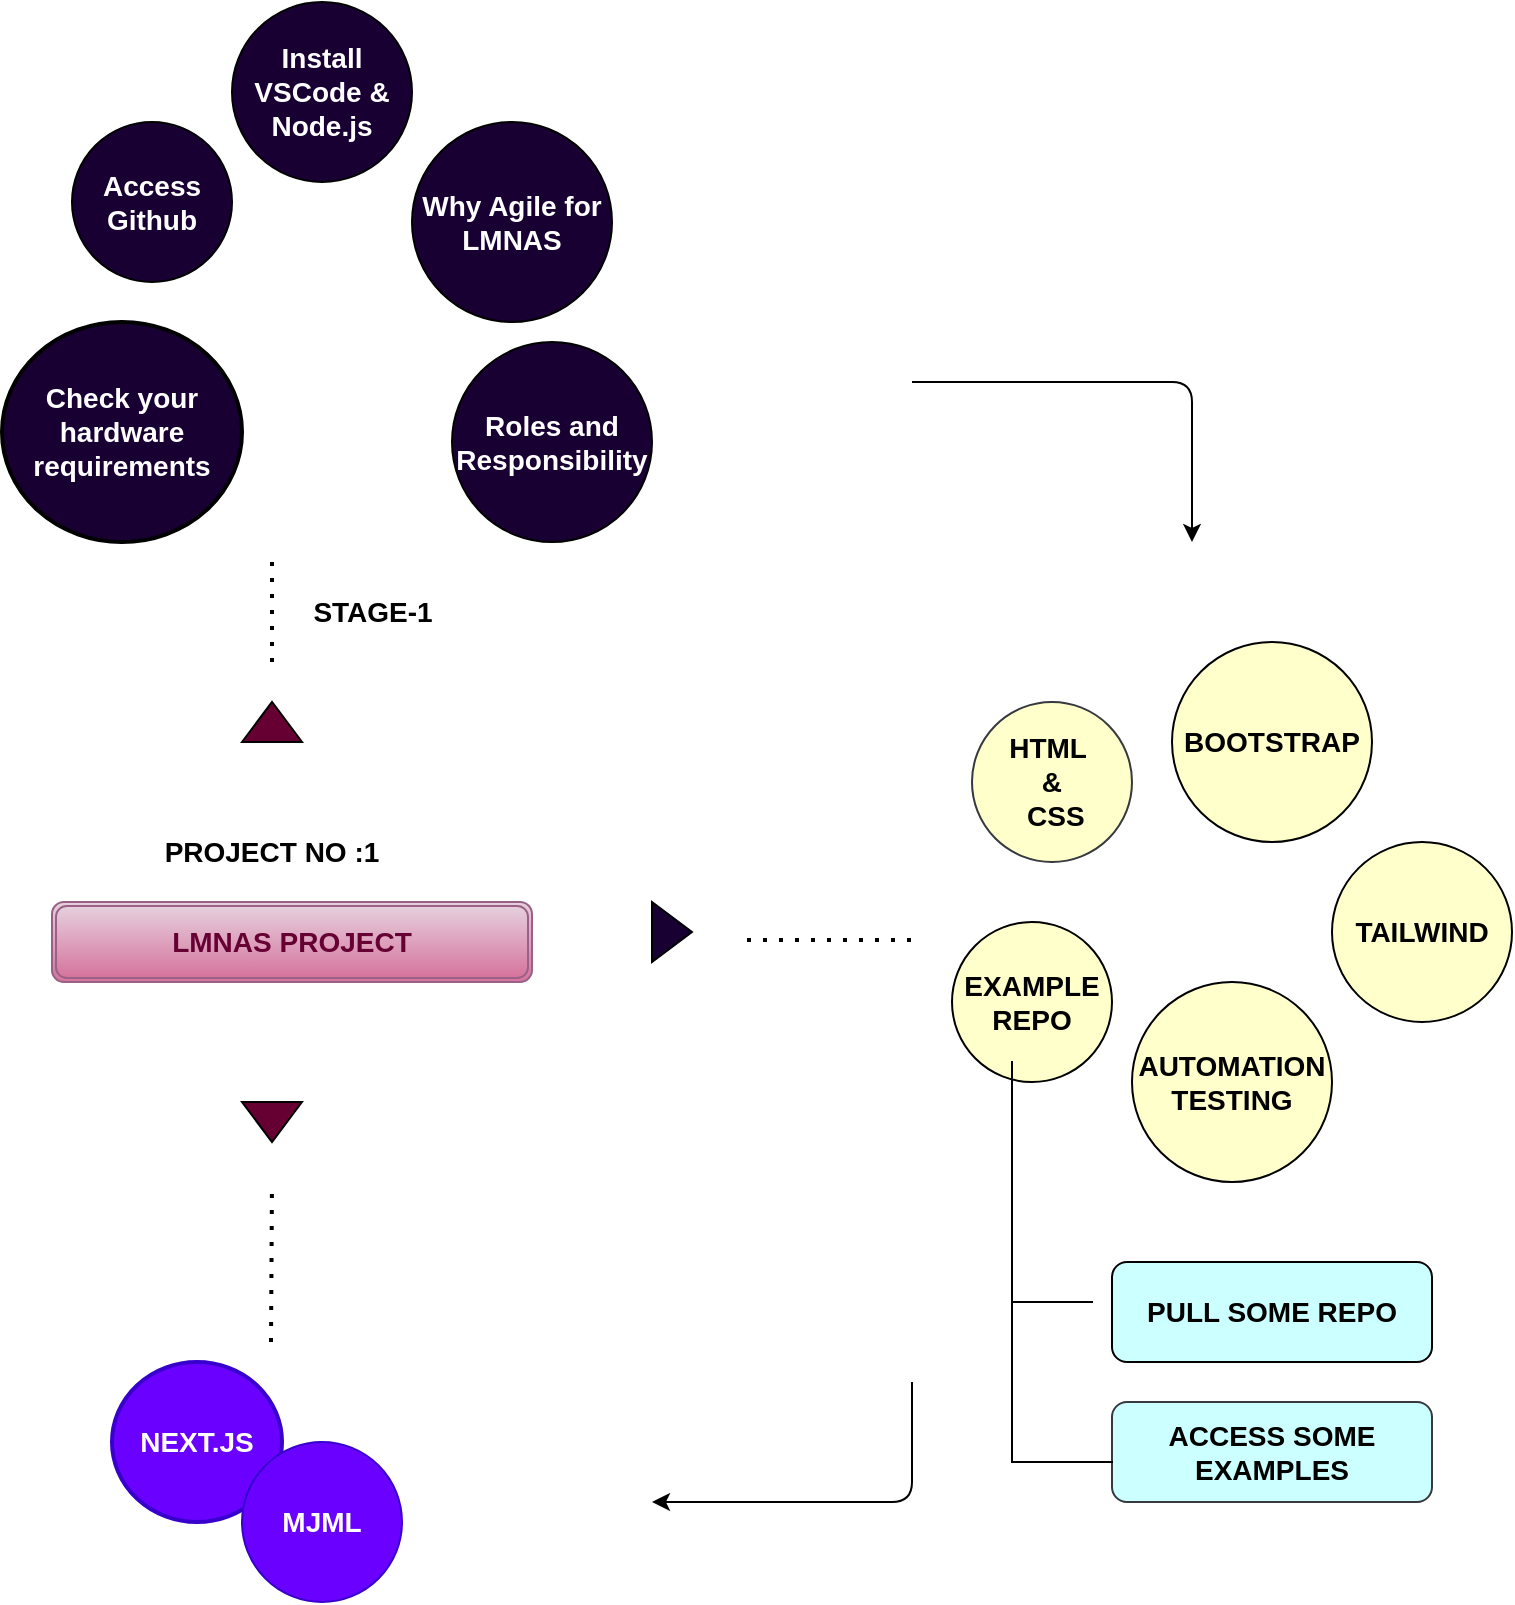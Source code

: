 <mxfile version="16.6.4" type="github">
  <diagram id="xFKOtUgsO_bLLsWR5soC" name="Page-1">
    <mxGraphModel dx="868" dy="1582" grid="1" gridSize="10" guides="1" tooltips="1" connect="1" arrows="1" fold="1" page="1" pageScale="1" pageWidth="850" pageHeight="1100" math="0" shadow="0">
      <root>
        <mxCell id="0" />
        <mxCell id="1" parent="0" />
        <mxCell id="HYaKQt4EPXtxQXX0Oi7M-1" value="&lt;font style=&quot;font-size: 14px;&quot; color=&quot;#660033&quot;&gt;&lt;b style=&quot;font-size: 14px;&quot;&gt;LMNAS PROJECT&lt;/b&gt;&lt;/font&gt;" style="shape=ext;double=1;rounded=1;whiteSpace=wrap;html=1;fillColor=#e6d0de;strokeColor=#996185;gradientColor=#d5739d;fontFamily=Helvetica;fontSize=14;align=center;" vertex="1" parent="1">
          <mxGeometry x="50" y="280" width="240" height="40" as="geometry" />
        </mxCell>
        <mxCell id="HYaKQt4EPXtxQXX0Oi7M-2" value="&lt;b style=&quot;font-size: 14px;&quot;&gt;PROJECT NO :1&lt;/b&gt;" style="text;html=1;strokeColor=none;fillColor=none;align=center;verticalAlign=middle;whiteSpace=wrap;rounded=0;fontFamily=Helvetica;fontSize=14;" vertex="1" parent="1">
          <mxGeometry x="65" y="220" width="190" height="70" as="geometry" />
        </mxCell>
        <mxCell id="HYaKQt4EPXtxQXX0Oi7M-3" value="" style="triangle;whiteSpace=wrap;html=1;fontFamily=Helvetica;fontSize=14;fillColor=#660033;direction=south;align=center;" vertex="1" parent="1">
          <mxGeometry x="145" y="380" width="30" height="20" as="geometry" />
        </mxCell>
        <mxCell id="HYaKQt4EPXtxQXX0Oi7M-4" value="" style="triangle;whiteSpace=wrap;html=1;fontFamily=Helvetica;fontSize=14;fillColor=#190033;align=center;" vertex="1" parent="1">
          <mxGeometry x="350" y="280" width="20" height="30" as="geometry" />
        </mxCell>
        <mxCell id="HYaKQt4EPXtxQXX0Oi7M-5" value="" style="triangle;whiteSpace=wrap;html=1;fontFamily=Helvetica;fontSize=14;fillColor=#660033;direction=north;align=center;" vertex="1" parent="1">
          <mxGeometry x="145" y="180" width="30" height="20" as="geometry" />
        </mxCell>
        <mxCell id="HYaKQt4EPXtxQXX0Oi7M-6" value="" style="endArrow=none;dashed=1;html=1;dashPattern=1 3;strokeWidth=2;fontFamily=Helvetica;fontSize=14;jumpSize=8;align=center;" edge="1" parent="1">
          <mxGeometry width="50" height="50" relative="1" as="geometry">
            <mxPoint x="160" y="160" as="sourcePoint" />
            <mxPoint x="160" y="110" as="targetPoint" />
          </mxGeometry>
        </mxCell>
        <mxCell id="HYaKQt4EPXtxQXX0Oi7M-7" value="&lt;font style=&quot;font-size: 14px;&quot;&gt;&lt;b style=&quot;font-size: 14px;&quot;&gt;STAGE-1&lt;/b&gt;&lt;/font&gt;" style="text;html=1;align=center;verticalAlign=middle;resizable=0;points=[];autosize=1;strokeColor=none;fillColor=none;fontSize=14;fontFamily=Helvetica;" vertex="1" parent="1">
          <mxGeometry x="170" y="125" width="80" height="20" as="geometry" />
        </mxCell>
        <mxCell id="HYaKQt4EPXtxQXX0Oi7M-8" value="&lt;b style=&quot;font-size: 14px&quot;&gt;&lt;font style=&quot;font-size: 14px&quot; color=&quot;#ffffff&quot;&gt;Check your hardware requirements&lt;/font&gt;&lt;/b&gt;" style="strokeWidth=2;html=1;shape=mxgraph.flowchart.start_2;whiteSpace=wrap;fontFamily=Helvetica;fontSize=14;fillColor=#190033;align=center;" vertex="1" parent="1">
          <mxGeometry x="25" y="-10" width="120" height="110" as="geometry" />
        </mxCell>
        <mxCell id="HYaKQt4EPXtxQXX0Oi7M-9" value="&lt;b style=&quot;font-size: 14px&quot;&gt;&lt;font style=&quot;font-size: 14px&quot; color=&quot;#ffffff&quot;&gt;Access Github&lt;/font&gt;&lt;/b&gt;" style="ellipse;whiteSpace=wrap;html=1;aspect=fixed;fontFamily=Helvetica;fontSize=14;fillColor=#190033;align=center;" vertex="1" parent="1">
          <mxGeometry x="60" y="-110" width="80" height="80" as="geometry" />
        </mxCell>
        <mxCell id="HYaKQt4EPXtxQXX0Oi7M-10" value="&lt;b style=&quot;font-size: 14px&quot;&gt;&lt;font style=&quot;font-size: 14px&quot; color=&quot;#ffffff&quot;&gt;Install VSCode &amp;amp; Node.js&lt;/font&gt;&lt;/b&gt;" style="ellipse;whiteSpace=wrap;html=1;aspect=fixed;fontFamily=Helvetica;fontSize=14;fillColor=#190033;align=center;" vertex="1" parent="1">
          <mxGeometry x="140" y="-170" width="90" height="90" as="geometry" />
        </mxCell>
        <mxCell id="HYaKQt4EPXtxQXX0Oi7M-11" value="&lt;b style=&quot;font-size: 14px&quot;&gt;&lt;font style=&quot;font-size: 14px&quot; color=&quot;#ffffff&quot;&gt;Why Agile for LMNAS&lt;/font&gt;&lt;/b&gt;" style="ellipse;whiteSpace=wrap;html=1;aspect=fixed;fontFamily=Helvetica;fontSize=14;fillColor=#190033;align=center;" vertex="1" parent="1">
          <mxGeometry x="230" y="-110" width="100" height="100" as="geometry" />
        </mxCell>
        <mxCell id="HYaKQt4EPXtxQXX0Oi7M-12" value="&lt;b style=&quot;font-size: 14px&quot;&gt;&lt;font style=&quot;font-size: 14px&quot; color=&quot;#ffffff&quot;&gt;Roles and Responsibility&lt;/font&gt;&lt;/b&gt;" style="ellipse;whiteSpace=wrap;html=1;aspect=fixed;fontFamily=Helvetica;fontSize=14;fillColor=#190033;align=center;" vertex="1" parent="1">
          <mxGeometry x="250" width="100" height="100" as="geometry" />
        </mxCell>
        <mxCell id="HYaKQt4EPXtxQXX0Oi7M-13" value="&lt;b style=&quot;font-size: 14px;&quot;&gt;&lt;font color=&quot;#000000&quot; style=&quot;font-size: 14px;&quot;&gt;HTML&amp;nbsp; &lt;br style=&quot;font-size: 14px;&quot;&gt;&amp;amp;&lt;br style=&quot;font-size: 14px;&quot;&gt;&amp;nbsp;CSS&lt;/font&gt;&lt;/b&gt;" style="ellipse;whiteSpace=wrap;html=1;aspect=fixed;fontFamily=Helvetica;fontSize=14;fillColor=#FFFFCC;strokeColor=#36393d;align=center;" vertex="1" parent="1">
          <mxGeometry x="510" y="180" width="80" height="80" as="geometry" />
        </mxCell>
        <mxCell id="HYaKQt4EPXtxQXX0Oi7M-14" value="&lt;b style=&quot;font-size: 14px;&quot;&gt;&lt;font style=&quot;font-size: 14px;&quot;&gt;BOOTSTRAP&lt;/font&gt;&lt;/b&gt;" style="ellipse;whiteSpace=wrap;html=1;aspect=fixed;fontFamily=Helvetica;fontSize=14;fontColor=#000000;fillColor=#FFFFCC;align=center;" vertex="1" parent="1">
          <mxGeometry x="610" y="150" width="100" height="100" as="geometry" />
        </mxCell>
        <mxCell id="HYaKQt4EPXtxQXX0Oi7M-15" value="&lt;b style=&quot;font-size: 14px;&quot;&gt;&lt;font style=&quot;font-size: 14px;&quot;&gt;TAILWIND&lt;/font&gt;&lt;/b&gt;" style="ellipse;whiteSpace=wrap;html=1;aspect=fixed;fontFamily=Helvetica;fontSize=14;fontColor=#000000;fillColor=#FFFFCC;align=center;" vertex="1" parent="1">
          <mxGeometry x="690" y="250" width="90" height="90" as="geometry" />
        </mxCell>
        <mxCell id="HYaKQt4EPXtxQXX0Oi7M-16" value="&lt;font style=&quot;font-size: 14px;&quot;&gt;&lt;b style=&quot;font-size: 14px;&quot;&gt;AUTOMATION&lt;br style=&quot;font-size: 14px;&quot;&gt;TESTING&lt;/b&gt;&lt;/font&gt;" style="ellipse;whiteSpace=wrap;html=1;aspect=fixed;fontFamily=Helvetica;fontSize=14;fontColor=#000000;fillColor=#FFFFCC;align=center;" vertex="1" parent="1">
          <mxGeometry x="590" y="320" width="100" height="100" as="geometry" />
        </mxCell>
        <mxCell id="HYaKQt4EPXtxQXX0Oi7M-17" value="&lt;b style=&quot;font-size: 14px;&quot;&gt;EXAMPLE &lt;br style=&quot;font-size: 14px;&quot;&gt;REPO&lt;/b&gt;" style="ellipse;whiteSpace=wrap;html=1;aspect=fixed;fontFamily=Helvetica;fontSize=14;fontColor=#000000;fillColor=#FFFFCC;align=center;" vertex="1" parent="1">
          <mxGeometry x="500" y="290" width="80" height="80" as="geometry" />
        </mxCell>
        <mxCell id="HYaKQt4EPXtxQXX0Oi7M-18" value="&lt;font style=&quot;font-size: 14px;&quot;&gt;&lt;b style=&quot;font-size: 14px;&quot;&gt;PULL SOME REPO&lt;/b&gt;&lt;/font&gt;" style="rounded=1;whiteSpace=wrap;html=1;fontFamily=Helvetica;fontSize=14;fontColor=#000000;fillColor=#CCFFFF;align=center;" vertex="1" parent="1">
          <mxGeometry x="580" y="460" width="160" height="50" as="geometry" />
        </mxCell>
        <mxCell id="HYaKQt4EPXtxQXX0Oi7M-19" value="&lt;b style=&quot;font-size: 14px;&quot;&gt;&lt;font style=&quot;font-size: 14px;&quot; color=&quot;#000000&quot;&gt;ACCESS SOME EXAMPLES&lt;/font&gt;&lt;/b&gt;" style="rounded=1;whiteSpace=wrap;html=1;fontFamily=Helvetica;fontSize=14;fillColor=#CCFFFF;strokeColor=#36393d;align=center;" vertex="1" parent="1">
          <mxGeometry x="580" y="530" width="160" height="50" as="geometry" />
        </mxCell>
        <mxCell id="HYaKQt4EPXtxQXX0Oi7M-20" value="" style="shape=partialRectangle;whiteSpace=wrap;html=1;top=0;left=0;fillColor=none;fontFamily=Helvetica;fontSize=14;fontColor=#000000;direction=south;align=center;" vertex="1" parent="1">
          <mxGeometry x="530" y="400" width="50" height="160" as="geometry" />
        </mxCell>
        <mxCell id="HYaKQt4EPXtxQXX0Oi7M-21" value="" style="shape=partialRectangle;whiteSpace=wrap;html=1;bottom=0;right=0;fillColor=none;fontFamily=Helvetica;fontSize=14;fontColor=#000000;direction=north;align=center;" vertex="1" parent="1">
          <mxGeometry x="530" y="360" width="40" height="120" as="geometry" />
        </mxCell>
        <mxCell id="HYaKQt4EPXtxQXX0Oi7M-22" value="" style="endArrow=none;dashed=1;html=1;dashPattern=1 3;strokeWidth=2;fontFamily=Helvetica;fontSize=14;fontColor=#000000;align=center;" edge="1" parent="1">
          <mxGeometry width="50" height="50" relative="1" as="geometry">
            <mxPoint x="397.5" y="299" as="sourcePoint" />
            <mxPoint x="482.5" y="299" as="targetPoint" />
            <Array as="points">
              <mxPoint x="442.5" y="299" />
            </Array>
          </mxGeometry>
        </mxCell>
        <mxCell id="HYaKQt4EPXtxQXX0Oi7M-23" value="&lt;b style=&quot;font-size: 14px;&quot;&gt;&lt;font color=&quot;#ffffff&quot; style=&quot;font-size: 14px;&quot;&gt;STAGE-2&lt;/font&gt;&lt;/b&gt;" style="text;html=1;align=center;verticalAlign=middle;resizable=0;points=[];autosize=1;strokeColor=none;fillColor=none;fontSize=14;fontFamily=Helvetica;fontColor=#000000;" vertex="1" parent="1">
          <mxGeometry x="400" y="260" width="80" height="20" as="geometry" />
        </mxCell>
        <mxCell id="HYaKQt4EPXtxQXX0Oi7M-24" value="" style="endArrow=none;dashed=1;html=1;dashPattern=1 3;strokeWidth=2;fontFamily=Helvetica;fontSize=14;fontColor=#FFFFFF;align=center;" edge="1" parent="1">
          <mxGeometry width="50" height="50" relative="1" as="geometry">
            <mxPoint x="159.5" y="500" as="sourcePoint" />
            <mxPoint x="160" y="420" as="targetPoint" />
          </mxGeometry>
        </mxCell>
        <mxCell id="HYaKQt4EPXtxQXX0Oi7M-25" value="STAGE-3" style="text;html=1;align=center;verticalAlign=middle;resizable=0;points=[];autosize=1;strokeColor=none;fillColor=none;fontSize=14;fontFamily=Helvetica;fontColor=#FFFFFF;" vertex="1" parent="1">
          <mxGeometry x="175" y="455" width="70" height="20" as="geometry" />
        </mxCell>
        <mxCell id="HYaKQt4EPXtxQXX0Oi7M-26" value="&lt;b style=&quot;font-size: 14px;&quot;&gt;NEXT.JS&lt;/b&gt;" style="strokeWidth=2;html=1;shape=mxgraph.flowchart.start_1;whiteSpace=wrap;fontFamily=Helvetica;fontSize=14;fillColor=#6a00ff;strokeColor=#3700CC;fontColor=#ffffff;align=center;" vertex="1" parent="1">
          <mxGeometry x="80" y="510" width="85" height="80" as="geometry" />
        </mxCell>
        <mxCell id="HYaKQt4EPXtxQXX0Oi7M-27" value="&lt;b style=&quot;font-size: 14px;&quot;&gt;MJML&lt;/b&gt;" style="ellipse;whiteSpace=wrap;html=1;aspect=fixed;fontFamily=Helvetica;fontSize=14;fontColor=#ffffff;fillColor=#6a00ff;strokeColor=#3700CC;align=center;" vertex="1" parent="1">
          <mxGeometry x="145" y="550" width="80" height="80" as="geometry" />
        </mxCell>
        <mxCell id="HYaKQt4EPXtxQXX0Oi7M-28" value="" style="edgeStyle=segmentEdgeStyle;endArrow=classic;html=1;fontSize=14;" edge="1" parent="1">
          <mxGeometry width="50" height="50" relative="1" as="geometry">
            <mxPoint x="480" y="20" as="sourcePoint" />
            <mxPoint x="620" y="100" as="targetPoint" />
          </mxGeometry>
        </mxCell>
        <mxCell id="HYaKQt4EPXtxQXX0Oi7M-29" value="" style="edgeStyle=elbowEdgeStyle;elbow=vertical;endArrow=classic;html=1;fontSize=14;" edge="1" parent="1">
          <mxGeometry width="50" height="50" relative="1" as="geometry">
            <mxPoint x="480" y="520" as="sourcePoint" />
            <mxPoint x="350" y="580" as="targetPoint" />
            <Array as="points">
              <mxPoint x="480" y="580" />
            </Array>
          </mxGeometry>
        </mxCell>
      </root>
    </mxGraphModel>
  </diagram>
</mxfile>
